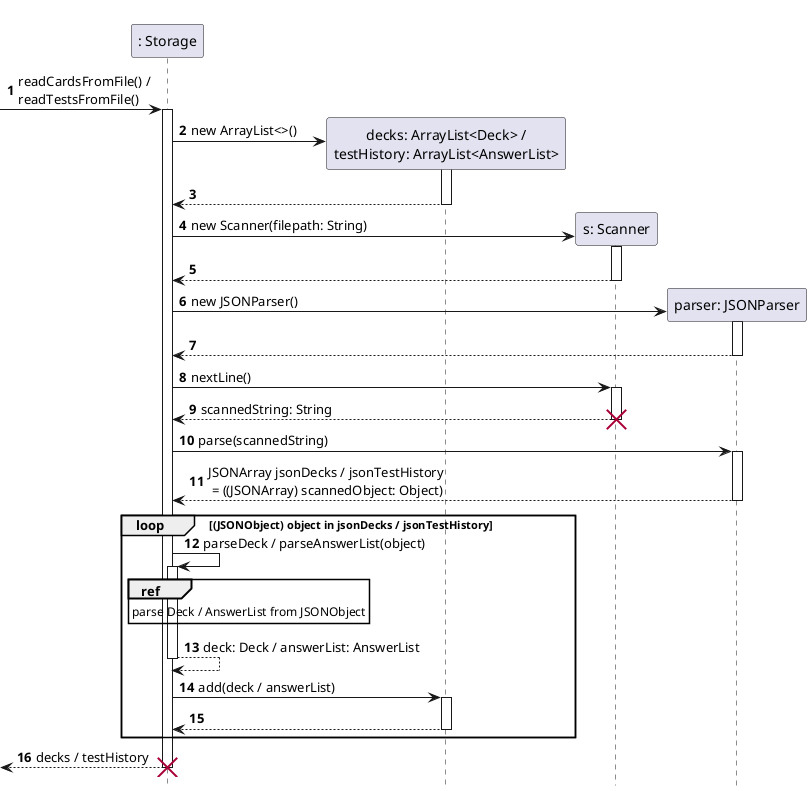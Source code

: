 @startuml
'https://plantuml.com/sequence-diagram
hide footbox
autonumber
participant ": Storage" as Store
participant "decks: ArrayList<Deck> /\ntestHistory: ArrayList<AnswerList>" as ArrayList
participant "s: Scanner" as Scan
participant "parser: JSONParser" as Parser

[->Store: readCardsFromFile() /\nreadTestsFromFile()
activate Store

Store->ArrayList**: new ArrayList<>()
activate ArrayList

Store<--ArrayList
deactivate ArrayList

Store->Scan**: new Scanner(filepath: String)
activate Scan

Store<--Scan
deactivate Scan

Store->Parser**: new JSONParser()
activate Parser

Store<--Parser
deactivate Parser

Store->Scan: nextLine()
activate Scan

Store<--Scan: scannedString: String
destroy Scan

Store->Parser: parse(scannedString)
activate Parser

Store<--Parser: JSONArray jsonDecks / jsonTestHistory\n = ((JSONArray) scannedObject: Object)
deactivate Parser

loop (JSONObject) object in jsonDecks / jsonTestHistory

Store->Store: parseDeck / parseAnswerList(object)
activate Store

ref over Store
parse Deck / AnswerList from JSONObject
end ref

Store-->Store: deck: Deck / answerList: AnswerList
deactivate Store

Store->ArrayList: add(deck / answerList)
activate ArrayList

Store<--ArrayList
deactivate ArrayList

end

[<--Store: decks / testHistory
destroy Store

@enduml